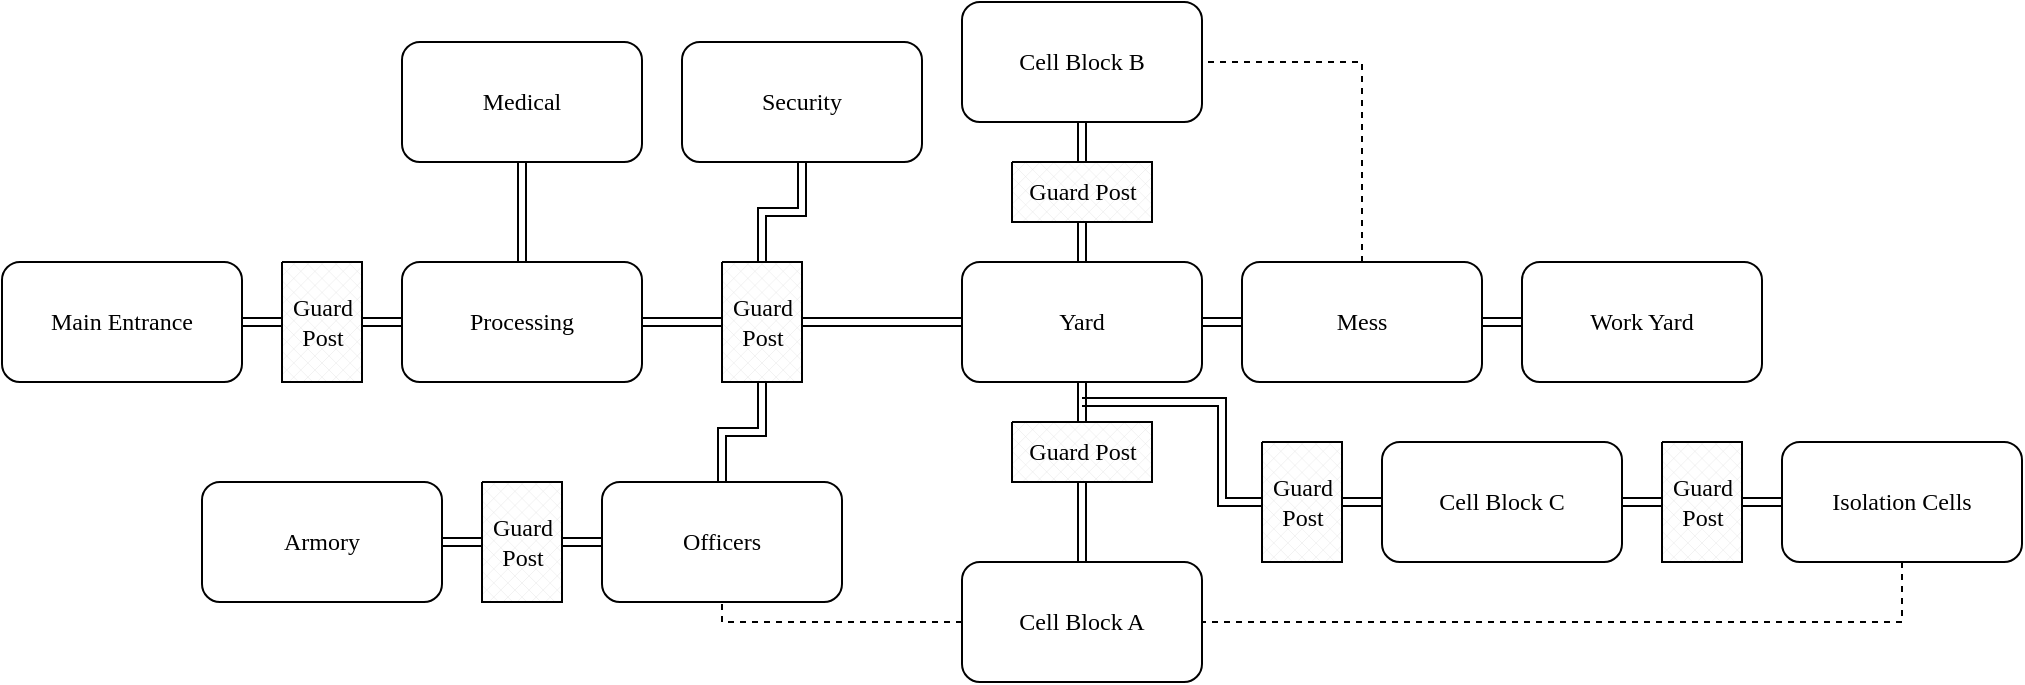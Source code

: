 <mxfile version="17.1.1" type="github">
  <diagram name="Page-1" id="42789a77-a242-8287-6e28-9cd8cfd52e62">
    <mxGraphModel dx="1209" dy="624" grid="1" gridSize="10" guides="1" tooltips="1" connect="1" arrows="1" fold="1" page="1" pageScale="1" pageWidth="1100" pageHeight="850" background="none" math="0" shadow="0">
      <root>
        <mxCell id="0" />
        <mxCell id="1" parent="0" />
        <mxCell id="_5v1Q2Jf54vhMXoZwSZo-46" value="" style="edgeStyle=orthogonalEdgeStyle;shape=link;rounded=0;orthogonalLoop=1;jettySize=auto;html=1;fontFamily=Titillium Web;fontSource=https%3A%2F%2Ffonts.googleapis.com%2Fcss%3Ffamily%3DTitillium%2BWeb;" edge="1" parent="1" source="_5v1Q2Jf54vhMXoZwSZo-1" target="_5v1Q2Jf54vhMXoZwSZo-14">
          <mxGeometry relative="1" as="geometry" />
        </mxCell>
        <mxCell id="_5v1Q2Jf54vhMXoZwSZo-1" value="Main Entrance" style="rounded=1;whiteSpace=wrap;html=1;fontFamily=Titillium Web;fontSource=https%3A%2F%2Ffonts.googleapis.com%2Fcss%3Ffamily%3DTitillium%2BWeb;" vertex="1" parent="1">
          <mxGeometry x="80" y="330" width="120" height="60" as="geometry" />
        </mxCell>
        <mxCell id="_5v1Q2Jf54vhMXoZwSZo-43" value="" style="edgeStyle=orthogonalEdgeStyle;shape=link;rounded=0;orthogonalLoop=1;jettySize=auto;html=1;fontFamily=Titillium Web;fontSource=https%3A%2F%2Ffonts.googleapis.com%2Fcss%3Ffamily%3DTitillium%2BWeb;" edge="1" parent="1" source="_5v1Q2Jf54vhMXoZwSZo-3" target="_5v1Q2Jf54vhMXoZwSZo-16">
          <mxGeometry relative="1" as="geometry" />
        </mxCell>
        <mxCell id="_5v1Q2Jf54vhMXoZwSZo-3" value="&lt;div&gt;Processing&lt;/div&gt;" style="rounded=1;whiteSpace=wrap;html=1;fontFamily=Titillium Web;fontSource=https%3A%2F%2Ffonts.googleapis.com%2Fcss%3Ffamily%3DTitillium%2BWeb;" vertex="1" parent="1">
          <mxGeometry x="280" y="330" width="120" height="60" as="geometry" />
        </mxCell>
        <mxCell id="_5v1Q2Jf54vhMXoZwSZo-42" value="" style="edgeStyle=orthogonalEdgeStyle;shape=link;rounded=0;orthogonalLoop=1;jettySize=auto;html=1;fontFamily=Titillium Web;fontSource=https%3A%2F%2Ffonts.googleapis.com%2Fcss%3Ffamily%3DTitillium%2BWeb;" edge="1" parent="1" source="_5v1Q2Jf54vhMXoZwSZo-4" target="_5v1Q2Jf54vhMXoZwSZo-3">
          <mxGeometry relative="1" as="geometry" />
        </mxCell>
        <mxCell id="_5v1Q2Jf54vhMXoZwSZo-4" value="Medical" style="rounded=1;whiteSpace=wrap;html=1;fontFamily=Titillium Web;fontSource=https%3A%2F%2Ffonts.googleapis.com%2Fcss%3Ffamily%3DTitillium%2BWeb;" vertex="1" parent="1">
          <mxGeometry x="280" y="220" width="120" height="60" as="geometry" />
        </mxCell>
        <mxCell id="_5v1Q2Jf54vhMXoZwSZo-5" value="Officers" style="rounded=1;whiteSpace=wrap;html=1;fontFamily=Titillium Web;fontSource=https%3A%2F%2Ffonts.googleapis.com%2Fcss%3Ffamily%3DTitillium%2BWeb;" vertex="1" parent="1">
          <mxGeometry x="380" y="440" width="120" height="60" as="geometry" />
        </mxCell>
        <mxCell id="_5v1Q2Jf54vhMXoZwSZo-6" value="Armory" style="rounded=1;whiteSpace=wrap;html=1;fontFamily=Titillium Web;fontSource=https%3A%2F%2Ffonts.googleapis.com%2Fcss%3Ffamily%3DTitillium%2BWeb;" vertex="1" parent="1">
          <mxGeometry x="180" y="440" width="120" height="60" as="geometry" />
        </mxCell>
        <mxCell id="_5v1Q2Jf54vhMXoZwSZo-31" style="edgeStyle=orthogonalEdgeStyle;shape=link;rounded=0;orthogonalLoop=1;jettySize=auto;html=1;exitX=1;exitY=0.5;exitDx=0;exitDy=0;entryX=0;entryY=0.5;entryDx=0;entryDy=0;fontFamily=Titillium Web;fontSource=https%3A%2F%2Ffonts.googleapis.com%2Fcss%3Ffamily%3DTitillium%2BWeb;" edge="1" parent="1" source="_5v1Q2Jf54vhMXoZwSZo-7" target="_5v1Q2Jf54vhMXoZwSZo-11">
          <mxGeometry relative="1" as="geometry" />
        </mxCell>
        <mxCell id="_5v1Q2Jf54vhMXoZwSZo-35" style="edgeStyle=orthogonalEdgeStyle;shape=link;rounded=0;orthogonalLoop=1;jettySize=auto;html=1;exitX=0.5;exitY=0;exitDx=0;exitDy=0;entryX=0.5;entryY=1;entryDx=0;entryDy=0;entryPerimeter=0;fontFamily=Titillium Web;fontSource=https%3A%2F%2Ffonts.googleapis.com%2Fcss%3Ffamily%3DTitillium%2BWeb;" edge="1" parent="1" source="_5v1Q2Jf54vhMXoZwSZo-7" target="_5v1Q2Jf54vhMXoZwSZo-18">
          <mxGeometry relative="1" as="geometry" />
        </mxCell>
        <mxCell id="_5v1Q2Jf54vhMXoZwSZo-7" value="Yard" style="rounded=1;whiteSpace=wrap;html=1;fontFamily=Titillium Web;fontSource=https%3A%2F%2Ffonts.googleapis.com%2Fcss%3Ffamily%3DTitillium%2BWeb;" vertex="1" parent="1">
          <mxGeometry x="560" y="330" width="120" height="60" as="geometry" />
        </mxCell>
        <mxCell id="_5v1Q2Jf54vhMXoZwSZo-36" value="" style="edgeStyle=orthogonalEdgeStyle;shape=link;rounded=0;orthogonalLoop=1;jettySize=auto;html=1;fontFamily=Titillium Web;fontSource=https%3A%2F%2Ffonts.googleapis.com%2Fcss%3Ffamily%3DTitillium%2BWeb;" edge="1" parent="1" source="_5v1Q2Jf54vhMXoZwSZo-8" target="_5v1Q2Jf54vhMXoZwSZo-18">
          <mxGeometry relative="1" as="geometry" />
        </mxCell>
        <mxCell id="_5v1Q2Jf54vhMXoZwSZo-8" value="Cell Block B" style="rounded=1;whiteSpace=wrap;html=1;fontFamily=Titillium Web;fontSource=https%3A%2F%2Ffonts.googleapis.com%2Fcss%3Ffamily%3DTitillium%2BWeb;" vertex="1" parent="1">
          <mxGeometry x="560" y="200" width="120" height="60" as="geometry" />
        </mxCell>
        <mxCell id="_5v1Q2Jf54vhMXoZwSZo-52" style="edgeStyle=none;shape=connector;rounded=0;orthogonalLoop=1;jettySize=auto;html=1;exitX=0;exitY=0.5;exitDx=0;exitDy=0;dashed=1;labelBackgroundColor=default;fontFamily=Titillium Web;fontSource=https%3A%2F%2Ffonts.googleapis.com%2Fcss%3Ffamily%3DTitillium%2BWeb;fontSize=11;fontColor=default;endArrow=none;strokeColor=default;entryX=0.5;entryY=1;entryDx=0;entryDy=0;" edge="1" parent="1" source="_5v1Q2Jf54vhMXoZwSZo-9" target="_5v1Q2Jf54vhMXoZwSZo-5">
          <mxGeometry relative="1" as="geometry">
            <mxPoint x="440" y="510" as="targetPoint" />
            <Array as="points">
              <mxPoint x="440" y="510" />
            </Array>
          </mxGeometry>
        </mxCell>
        <mxCell id="_5v1Q2Jf54vhMXoZwSZo-9" value="Cell Block A" style="rounded=1;whiteSpace=wrap;html=1;fontFamily=Titillium Web;fontSource=https%3A%2F%2Ffonts.googleapis.com%2Fcss%3Ffamily%3DTitillium%2BWeb;" vertex="1" parent="1">
          <mxGeometry x="560" y="480" width="120" height="60" as="geometry" />
        </mxCell>
        <mxCell id="_5v1Q2Jf54vhMXoZwSZo-25" style="edgeStyle=orthogonalEdgeStyle;shape=link;rounded=0;orthogonalLoop=1;jettySize=auto;html=1;exitX=0;exitY=0.5;exitDx=0;exitDy=0;entryX=1;entryY=0.5;entryDx=0;entryDy=0;entryPerimeter=0;fontFamily=Titillium Web;fontSource=https%3A%2F%2Ffonts.googleapis.com%2Fcss%3Ffamily%3DTitillium%2BWeb;" edge="1" parent="1" source="_5v1Q2Jf54vhMXoZwSZo-10" target="_5v1Q2Jf54vhMXoZwSZo-21">
          <mxGeometry relative="1" as="geometry" />
        </mxCell>
        <mxCell id="_5v1Q2Jf54vhMXoZwSZo-10" value="Cell Block C" style="rounded=1;whiteSpace=wrap;html=1;fontFamily=Titillium Web;fontSource=https%3A%2F%2Ffonts.googleapis.com%2Fcss%3Ffamily%3DTitillium%2BWeb;" vertex="1" parent="1">
          <mxGeometry x="770" y="420" width="120" height="60" as="geometry" />
        </mxCell>
        <mxCell id="_5v1Q2Jf54vhMXoZwSZo-32" style="edgeStyle=orthogonalEdgeStyle;shape=link;rounded=0;orthogonalLoop=1;jettySize=auto;html=1;exitX=1;exitY=0.5;exitDx=0;exitDy=0;entryX=0;entryY=0.5;entryDx=0;entryDy=0;fontFamily=Titillium Web;fontSource=https%3A%2F%2Ffonts.googleapis.com%2Fcss%3Ffamily%3DTitillium%2BWeb;" edge="1" parent="1" source="_5v1Q2Jf54vhMXoZwSZo-11" target="_5v1Q2Jf54vhMXoZwSZo-12">
          <mxGeometry relative="1" as="geometry" />
        </mxCell>
        <mxCell id="_5v1Q2Jf54vhMXoZwSZo-53" style="edgeStyle=none;shape=connector;rounded=0;orthogonalLoop=1;jettySize=auto;html=1;exitX=0.5;exitY=0;exitDx=0;exitDy=0;dashed=1;labelBackgroundColor=default;fontFamily=Titillium Web;fontSource=https%3A%2F%2Ffonts.googleapis.com%2Fcss%3Ffamily%3DTitillium%2BWeb;fontSize=11;fontColor=default;endArrow=none;strokeColor=default;entryX=1;entryY=0.5;entryDx=0;entryDy=0;" edge="1" parent="1" source="_5v1Q2Jf54vhMXoZwSZo-11" target="_5v1Q2Jf54vhMXoZwSZo-8">
          <mxGeometry relative="1" as="geometry">
            <mxPoint x="760" y="220" as="targetPoint" />
            <Array as="points">
              <mxPoint x="760" y="230" />
            </Array>
          </mxGeometry>
        </mxCell>
        <mxCell id="_5v1Q2Jf54vhMXoZwSZo-11" value="Mess" style="rounded=1;whiteSpace=wrap;html=1;fontFamily=Titillium Web;fontSource=https%3A%2F%2Ffonts.googleapis.com%2Fcss%3Ffamily%3DTitillium%2BWeb;" vertex="1" parent="1">
          <mxGeometry x="700" y="330" width="120" height="60" as="geometry" />
        </mxCell>
        <mxCell id="_5v1Q2Jf54vhMXoZwSZo-12" value="Work Yard" style="rounded=1;whiteSpace=wrap;html=1;fontFamily=Titillium Web;fontSource=https%3A%2F%2Ffonts.googleapis.com%2Fcss%3Ffamily%3DTitillium%2BWeb;" vertex="1" parent="1">
          <mxGeometry x="840" y="330" width="120" height="60" as="geometry" />
        </mxCell>
        <mxCell id="_5v1Q2Jf54vhMXoZwSZo-13" value="Security" style="rounded=1;whiteSpace=wrap;html=1;fontFamily=Titillium Web;fontSource=https%3A%2F%2Ffonts.googleapis.com%2Fcss%3Ffamily%3DTitillium%2BWeb;" vertex="1" parent="1">
          <mxGeometry x="420" y="220" width="120" height="60" as="geometry" />
        </mxCell>
        <mxCell id="_5v1Q2Jf54vhMXoZwSZo-45" value="" style="edgeStyle=orthogonalEdgeStyle;shape=link;rounded=0;orthogonalLoop=1;jettySize=auto;html=1;fontFamily=Titillium Web;fontSource=https%3A%2F%2Ffonts.googleapis.com%2Fcss%3Ffamily%3DTitillium%2BWeb;" edge="1" parent="1" source="_5v1Q2Jf54vhMXoZwSZo-14" target="_5v1Q2Jf54vhMXoZwSZo-3">
          <mxGeometry relative="1" as="geometry" />
        </mxCell>
        <mxCell id="_5v1Q2Jf54vhMXoZwSZo-14" value="&lt;div&gt;Guard&lt;/div&gt;&lt;div&gt;Post&lt;br&gt;&lt;/div&gt;" style="verticalLabelPosition=middle;verticalAlign=middle;html=1;shape=mxgraph.basic.patternFillRect;fillStyle=diagGrid;step=5;fillStrokeWidth=0.2;fillStrokeColor=#dddddd;fontFamily=Titillium Web;fontSource=https%3A%2F%2Ffonts.googleapis.com%2Fcss%3Ffamily%3DTitillium%2BWeb;labelPosition=center;align=center;" vertex="1" parent="1">
          <mxGeometry x="220" y="330" width="40" height="60" as="geometry" />
        </mxCell>
        <mxCell id="_5v1Q2Jf54vhMXoZwSZo-23" style="edgeStyle=orthogonalEdgeStyle;shape=link;rounded=0;orthogonalLoop=1;jettySize=auto;html=1;exitX=0;exitY=0.5;exitDx=0;exitDy=0;entryX=1;entryY=0.5;entryDx=0;entryDy=0;entryPerimeter=0;fontFamily=Titillium Web;fontSource=https%3A%2F%2Ffonts.googleapis.com%2Fcss%3Ffamily%3DTitillium%2BWeb;" edge="1" parent="1" source="_5v1Q2Jf54vhMXoZwSZo-15" target="_5v1Q2Jf54vhMXoZwSZo-20">
          <mxGeometry relative="1" as="geometry" />
        </mxCell>
        <mxCell id="_5v1Q2Jf54vhMXoZwSZo-49" style="edgeStyle=none;shape=connector;rounded=0;orthogonalLoop=1;jettySize=auto;html=1;exitX=0.5;exitY=1;exitDx=0;exitDy=0;dashed=1;labelBackgroundColor=default;fontFamily=Titillium Web;fontSource=https%3A%2F%2Ffonts.googleapis.com%2Fcss%3Ffamily%3DTitillium%2BWeb;fontSize=11;fontColor=default;endArrow=none;strokeColor=default;" edge="1" parent="1" source="_5v1Q2Jf54vhMXoZwSZo-15" target="_5v1Q2Jf54vhMXoZwSZo-9">
          <mxGeometry relative="1" as="geometry">
            <Array as="points">
              <mxPoint x="1030" y="510" />
            </Array>
          </mxGeometry>
        </mxCell>
        <mxCell id="_5v1Q2Jf54vhMXoZwSZo-15" value="Isolation Cells" style="rounded=1;whiteSpace=wrap;html=1;fontFamily=Titillium Web;fontSource=https%3A%2F%2Ffonts.googleapis.com%2Fcss%3Ffamily%3DTitillium%2BWeb;" vertex="1" parent="1">
          <mxGeometry x="970" y="420" width="120" height="60" as="geometry" />
        </mxCell>
        <mxCell id="_5v1Q2Jf54vhMXoZwSZo-37" value="" style="edgeStyle=orthogonalEdgeStyle;shape=link;rounded=0;orthogonalLoop=1;jettySize=auto;html=1;fontFamily=Titillium Web;fontSource=https%3A%2F%2Ffonts.googleapis.com%2Fcss%3Ffamily%3DTitillium%2BWeb;" edge="1" parent="1" source="_5v1Q2Jf54vhMXoZwSZo-16" target="_5v1Q2Jf54vhMXoZwSZo-13">
          <mxGeometry relative="1" as="geometry" />
        </mxCell>
        <mxCell id="_5v1Q2Jf54vhMXoZwSZo-38" value="" style="edgeStyle=orthogonalEdgeStyle;shape=link;rounded=0;orthogonalLoop=1;jettySize=auto;html=1;fontFamily=Titillium Web;fontSource=https%3A%2F%2Ffonts.googleapis.com%2Fcss%3Ffamily%3DTitillium%2BWeb;" edge="1" parent="1" source="_5v1Q2Jf54vhMXoZwSZo-16" target="_5v1Q2Jf54vhMXoZwSZo-5">
          <mxGeometry relative="1" as="geometry" />
        </mxCell>
        <mxCell id="_5v1Q2Jf54vhMXoZwSZo-44" value="" style="edgeStyle=orthogonalEdgeStyle;shape=link;rounded=0;orthogonalLoop=1;jettySize=auto;html=1;fontFamily=Titillium Web;fontSource=https%3A%2F%2Ffonts.googleapis.com%2Fcss%3Ffamily%3DTitillium%2BWeb;" edge="1" parent="1" source="_5v1Q2Jf54vhMXoZwSZo-16" target="_5v1Q2Jf54vhMXoZwSZo-7">
          <mxGeometry relative="1" as="geometry" />
        </mxCell>
        <mxCell id="_5v1Q2Jf54vhMXoZwSZo-16" value="&lt;div&gt;Guard&lt;/div&gt;&lt;div&gt;Post&lt;br&gt;&lt;/div&gt;" style="verticalLabelPosition=middle;verticalAlign=middle;html=1;shape=mxgraph.basic.patternFillRect;fillStyle=diagGrid;step=5;fillStrokeWidth=0.2;fillStrokeColor=#dddddd;fontFamily=Titillium Web;fontSource=https%3A%2F%2Ffonts.googleapis.com%2Fcss%3Ffamily%3DTitillium%2BWeb;labelPosition=center;align=center;" vertex="1" parent="1">
          <mxGeometry x="440" y="330" width="40" height="60" as="geometry" />
        </mxCell>
        <mxCell id="_5v1Q2Jf54vhMXoZwSZo-40" value="" style="edgeStyle=orthogonalEdgeStyle;shape=link;rounded=0;orthogonalLoop=1;jettySize=auto;html=1;fontFamily=Titillium Web;fontSource=https%3A%2F%2Ffonts.googleapis.com%2Fcss%3Ffamily%3DTitillium%2BWeb;" edge="1" parent="1" source="_5v1Q2Jf54vhMXoZwSZo-17" target="_5v1Q2Jf54vhMXoZwSZo-5">
          <mxGeometry relative="1" as="geometry" />
        </mxCell>
        <mxCell id="_5v1Q2Jf54vhMXoZwSZo-41" value="" style="edgeStyle=orthogonalEdgeStyle;shape=link;rounded=0;orthogonalLoop=1;jettySize=auto;html=1;fontFamily=Titillium Web;fontSource=https%3A%2F%2Ffonts.googleapis.com%2Fcss%3Ffamily%3DTitillium%2BWeb;" edge="1" parent="1" source="_5v1Q2Jf54vhMXoZwSZo-17" target="_5v1Q2Jf54vhMXoZwSZo-6">
          <mxGeometry relative="1" as="geometry" />
        </mxCell>
        <mxCell id="_5v1Q2Jf54vhMXoZwSZo-17" value="&lt;div&gt;Guard&lt;/div&gt;&lt;div&gt;Post&lt;br&gt;&lt;/div&gt;" style="verticalLabelPosition=middle;verticalAlign=middle;html=1;shape=mxgraph.basic.patternFillRect;fillStyle=diagGrid;step=5;fillStrokeWidth=0.2;fillStrokeColor=#dddddd;fontFamily=Titillium Web;fontSource=https%3A%2F%2Ffonts.googleapis.com%2Fcss%3Ffamily%3DTitillium%2BWeb;labelPosition=center;align=center;" vertex="1" parent="1">
          <mxGeometry x="320" y="440" width="40" height="60" as="geometry" />
        </mxCell>
        <mxCell id="_5v1Q2Jf54vhMXoZwSZo-18" value="&lt;div&gt;Guard Post&lt;br&gt;&lt;/div&gt;" style="verticalLabelPosition=middle;verticalAlign=middle;html=1;shape=mxgraph.basic.patternFillRect;fillStyle=diagGrid;step=5;fillStrokeWidth=0.2;fillStrokeColor=#dddddd;fontFamily=Titillium Web;fontSource=https%3A%2F%2Ffonts.googleapis.com%2Fcss%3Ffamily%3DTitillium%2BWeb;labelPosition=center;align=center;" vertex="1" parent="1">
          <mxGeometry x="585" y="280" width="70" height="30" as="geometry" />
        </mxCell>
        <mxCell id="_5v1Q2Jf54vhMXoZwSZo-27" style="edgeStyle=orthogonalEdgeStyle;shape=link;rounded=0;orthogonalLoop=1;jettySize=auto;html=1;exitX=0.5;exitY=0;exitDx=0;exitDy=0;exitPerimeter=0;entryX=0.5;entryY=1;entryDx=0;entryDy=0;fontFamily=Titillium Web;fontSource=https%3A%2F%2Ffonts.googleapis.com%2Fcss%3Ffamily%3DTitillium%2BWeb;" edge="1" parent="1" source="_5v1Q2Jf54vhMXoZwSZo-19" target="_5v1Q2Jf54vhMXoZwSZo-7">
          <mxGeometry relative="1" as="geometry" />
        </mxCell>
        <mxCell id="_5v1Q2Jf54vhMXoZwSZo-30" style="edgeStyle=orthogonalEdgeStyle;shape=link;rounded=0;orthogonalLoop=1;jettySize=auto;html=1;exitX=0.5;exitY=1;exitDx=0;exitDy=0;exitPerimeter=0;entryX=0.5;entryY=0;entryDx=0;entryDy=0;fontFamily=Titillium Web;fontSource=https%3A%2F%2Ffonts.googleapis.com%2Fcss%3Ffamily%3DTitillium%2BWeb;" edge="1" parent="1" source="_5v1Q2Jf54vhMXoZwSZo-19" target="_5v1Q2Jf54vhMXoZwSZo-9">
          <mxGeometry relative="1" as="geometry" />
        </mxCell>
        <mxCell id="_5v1Q2Jf54vhMXoZwSZo-19" value="&lt;div&gt;Guard Post&lt;br&gt;&lt;/div&gt;" style="verticalLabelPosition=middle;verticalAlign=middle;html=1;shape=mxgraph.basic.patternFillRect;fillStyle=diagGrid;step=5;fillStrokeWidth=0.2;fillStrokeColor=#dddddd;fontFamily=Titillium Web;fontSource=https%3A%2F%2Ffonts.googleapis.com%2Fcss%3Ffamily%3DTitillium%2BWeb;labelPosition=center;align=center;" vertex="1" parent="1">
          <mxGeometry x="585" y="410" width="70" height="30" as="geometry" />
        </mxCell>
        <mxCell id="_5v1Q2Jf54vhMXoZwSZo-24" style="edgeStyle=orthogonalEdgeStyle;shape=link;rounded=0;orthogonalLoop=1;jettySize=auto;html=1;exitX=0;exitY=0.5;exitDx=0;exitDy=0;exitPerimeter=0;entryX=1;entryY=0.5;entryDx=0;entryDy=0;fontFamily=Titillium Web;fontSource=https%3A%2F%2Ffonts.googleapis.com%2Fcss%3Ffamily%3DTitillium%2BWeb;" edge="1" parent="1" source="_5v1Q2Jf54vhMXoZwSZo-20" target="_5v1Q2Jf54vhMXoZwSZo-10">
          <mxGeometry relative="1" as="geometry" />
        </mxCell>
        <mxCell id="_5v1Q2Jf54vhMXoZwSZo-20" value="&lt;div&gt;Guard&lt;/div&gt;&lt;div&gt;Post&lt;br&gt;&lt;/div&gt;" style="verticalLabelPosition=middle;verticalAlign=middle;html=1;shape=mxgraph.basic.patternFillRect;fillStyle=diagGrid;step=5;fillStrokeWidth=0.2;fillStrokeColor=#dddddd;fontFamily=Titillium Web;fontSource=https%3A%2F%2Ffonts.googleapis.com%2Fcss%3Ffamily%3DTitillium%2BWeb;labelPosition=center;align=center;" vertex="1" parent="1">
          <mxGeometry x="910" y="420" width="40" height="60" as="geometry" />
        </mxCell>
        <mxCell id="_5v1Q2Jf54vhMXoZwSZo-28" style="edgeStyle=orthogonalEdgeStyle;shape=link;rounded=0;orthogonalLoop=1;jettySize=auto;html=1;exitX=0;exitY=0.5;exitDx=0;exitDy=0;exitPerimeter=0;fontFamily=Titillium Web;fontSource=https%3A%2F%2Ffonts.googleapis.com%2Fcss%3Ffamily%3DTitillium%2BWeb;" edge="1" parent="1" source="_5v1Q2Jf54vhMXoZwSZo-21">
          <mxGeometry relative="1" as="geometry">
            <mxPoint x="620" y="400" as="targetPoint" />
            <Array as="points">
              <mxPoint x="690" y="450" />
              <mxPoint x="690" y="400" />
            </Array>
          </mxGeometry>
        </mxCell>
        <mxCell id="_5v1Q2Jf54vhMXoZwSZo-21" value="&lt;div&gt;Guard&lt;/div&gt;&lt;div&gt;Post&lt;br&gt;&lt;/div&gt;" style="verticalLabelPosition=middle;verticalAlign=middle;html=1;shape=mxgraph.basic.patternFillRect;fillStyle=diagGrid;step=5;fillStrokeWidth=0.2;fillStrokeColor=#dddddd;fontFamily=Titillium Web;fontSource=https%3A%2F%2Ffonts.googleapis.com%2Fcss%3Ffamily%3DTitillium%2BWeb;labelPosition=center;align=center;" vertex="1" parent="1">
          <mxGeometry x="710" y="420" width="40" height="60" as="geometry" />
        </mxCell>
      </root>
    </mxGraphModel>
  </diagram>
</mxfile>
